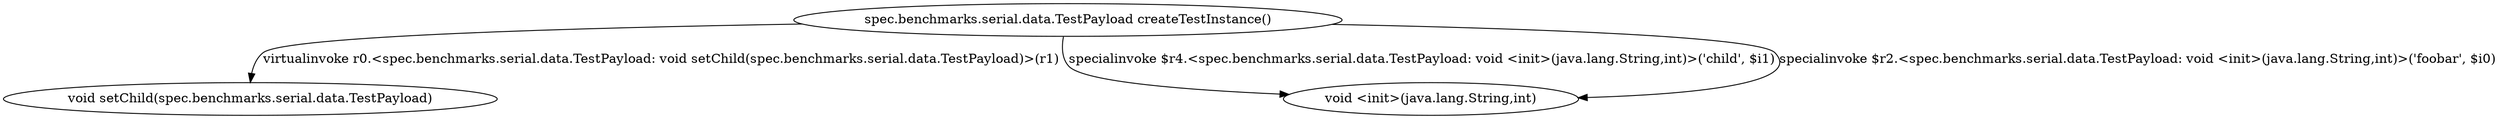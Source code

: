 digraph g {
0[label="spec.benchmarks.serial.data.TestPayload createTestInstance()"]
1[label="void setChild(spec.benchmarks.serial.data.TestPayload)"]
2[label="void <init>(java.lang.String,int)"]
0->1[label="virtualinvoke r0.<spec.benchmarks.serial.data.TestPayload: void setChild(spec.benchmarks.serial.data.TestPayload)>(r1)"]
0->2[label="specialinvoke $r4.<spec.benchmarks.serial.data.TestPayload: void <init>(java.lang.String,int)>('child', $i1)"]
0->2[label="specialinvoke $r2.<spec.benchmarks.serial.data.TestPayload: void <init>(java.lang.String,int)>('foobar', $i0)"]
}